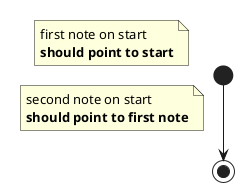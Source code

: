 {
  "sha1": "fotn5zxmd08xqodo4rgmfqk025j8anl",
  "insertion": {
    "when": "2024-06-01T09:03:06.452Z",
    "url": "http://plantuml.sourceforge.net/qa/?qa=5105/notes-in-activity-diagrams",
    "user": "plantuml@gmail.com"
  }
}
@startuml
start
note
    first note on start
    **should point to start**
end note
note
    second note on start
    **should point to first note**
end note
stop
@enduml

